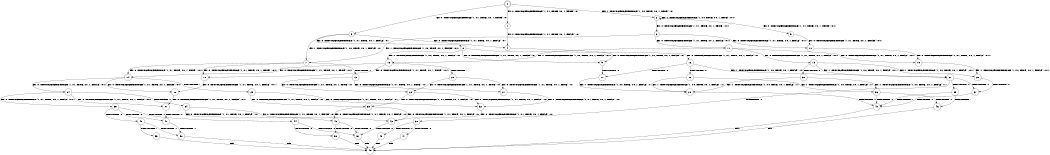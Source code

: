digraph BCG {
size = "7, 10.5";
center = TRUE;
node [shape = circle];
0 [peripheries = 2];
0 -> 1 [label = "EX !0 !ATOMIC_EXCH_BRANCH (1, +1, TRUE, +0, 1, TRUE) !:0:"];
0 -> 2 [label = "EX !1 !ATOMIC_EXCH_BRANCH (1, +0, TRUE, +0, 1, TRUE) !:0:"];
0 -> 3 [label = "EX !0 !ATOMIC_EXCH_BRANCH (1, +1, TRUE, +0, 1, TRUE) !:0:"];
1 -> 4 [label = "EX !0 !ATOMIC_EXCH_BRANCH (1, +1, TRUE, +0, 1, FALSE) !:0:"];
2 -> 5 [label = "EX !0 !ATOMIC_EXCH_BRANCH (1, +1, TRUE, +0, 1, TRUE) !:0:1:"];
2 -> 6 [label = "EX !0 !ATOMIC_EXCH_BRANCH (1, +1, TRUE, +0, 1, TRUE) !:0:1:"];
2 -> 2 [label = "EX !1 !ATOMIC_EXCH_BRANCH (1, +0, TRUE, +0, 1, TRUE) !:0:1:"];
3 -> 4 [label = "EX !0 !ATOMIC_EXCH_BRANCH (1, +1, TRUE, +0, 1, FALSE) !:0:"];
3 -> 7 [label = "EX !1 !ATOMIC_EXCH_BRANCH (1, +0, TRUE, +0, 1, FALSE) !:0:"];
3 -> 8 [label = "EX !0 !ATOMIC_EXCH_BRANCH (1, +1, TRUE, +0, 1, FALSE) !:0:"];
4 -> 9 [label = "EX !0 !ATOMIC_EXCH_BRANCH (1, +1, TRUE, +0, 1, FALSE) !:0:"];
5 -> 10 [label = "EX !0 !ATOMIC_EXCH_BRANCH (1, +1, TRUE, +0, 1, FALSE) !:0:1:"];
6 -> 10 [label = "EX !0 !ATOMIC_EXCH_BRANCH (1, +1, TRUE, +0, 1, FALSE) !:0:1:"];
6 -> 7 [label = "EX !1 !ATOMIC_EXCH_BRANCH (1, +0, TRUE, +0, 1, FALSE) !:0:1:"];
6 -> 11 [label = "EX !0 !ATOMIC_EXCH_BRANCH (1, +1, TRUE, +0, 1, FALSE) !:0:1:"];
7 -> 12 [label = "EX !0 !ATOMIC_EXCH_BRANCH (1, +1, TRUE, +0, 1, TRUE) !:0:1:"];
7 -> 13 [label = "TERMINATE !1"];
7 -> 14 [label = "EX !0 !ATOMIC_EXCH_BRANCH (1, +1, TRUE, +0, 1, TRUE) !:0:1:"];
8 -> 9 [label = "EX !0 !ATOMIC_EXCH_BRANCH (1, +1, TRUE, +0, 1, FALSE) !:0:"];
8 -> 15 [label = "EX !1 !ATOMIC_EXCH_BRANCH (1, +0, TRUE, +0, 1, FALSE) !:0:"];
8 -> 16 [label = "EX !0 !ATOMIC_EXCH_BRANCH (1, +1, TRUE, +0, 1, FALSE) !:0:"];
9 -> 17 [label = "TERMINATE !0"];
10 -> 18 [label = "EX !0 !ATOMIC_EXCH_BRANCH (1, +1, TRUE, +0, 1, FALSE) !:0:1:"];
11 -> 18 [label = "EX !0 !ATOMIC_EXCH_BRANCH (1, +1, TRUE, +0, 1, FALSE) !:0:1:"];
11 -> 15 [label = "EX !1 !ATOMIC_EXCH_BRANCH (1, +0, TRUE, +0, 1, FALSE) !:0:1:"];
11 -> 19 [label = "EX !0 !ATOMIC_EXCH_BRANCH (1, +1, TRUE, +0, 1, FALSE) !:0:1:"];
12 -> 20 [label = "EX !0 !ATOMIC_EXCH_BRANCH (1, +1, TRUE, +0, 1, FALSE) !:0:1:"];
13 -> 21 [label = "EX !0 !ATOMIC_EXCH_BRANCH (1, +1, TRUE, +0, 1, TRUE) !:0:"];
13 -> 22 [label = "EX !0 !ATOMIC_EXCH_BRANCH (1, +1, TRUE, +0, 1, TRUE) !:0:"];
14 -> 20 [label = "EX !0 !ATOMIC_EXCH_BRANCH (1, +1, TRUE, +0, 1, FALSE) !:0:1:"];
14 -> 23 [label = "TERMINATE !1"];
14 -> 24 [label = "EX !0 !ATOMIC_EXCH_BRANCH (1, +1, TRUE, +0, 1, FALSE) !:0:1:"];
15 -> 12 [label = "EX !0 !ATOMIC_EXCH_BRANCH (1, +1, TRUE, +0, 1, TRUE) !:0:1:"];
15 -> 25 [label = "TERMINATE !1"];
15 -> 14 [label = "EX !0 !ATOMIC_EXCH_BRANCH (1, +1, TRUE, +0, 1, TRUE) !:0:1:"];
16 -> 17 [label = "TERMINATE !0"];
16 -> 26 [label = "TERMINATE !0"];
16 -> 27 [label = "EX !1 !ATOMIC_EXCH_BRANCH (1, +0, TRUE, +0, 1, FALSE) !:0:"];
17 -> 28 [label = "EX !1 !ATOMIC_EXCH_BRANCH (1, +0, TRUE, +0, 1, FALSE) !:1:"];
18 -> 29 [label = "EX !1 !ATOMIC_EXCH_BRANCH (1, +0, TRUE, +0, 1, FALSE) !:0:1:"];
19 -> 29 [label = "EX !1 !ATOMIC_EXCH_BRANCH (1, +0, TRUE, +0, 1, FALSE) !:0:1:"];
19 -> 30 [label = "TERMINATE !0"];
19 -> 27 [label = "EX !1 !ATOMIC_EXCH_BRANCH (1, +0, TRUE, +0, 1, FALSE) !:0:1:"];
20 -> 31 [label = "EX !0 !ATOMIC_EXCH_BRANCH (1, +1, TRUE, +0, 1, FALSE) !:0:1:"];
21 -> 32 [label = "EX !0 !ATOMIC_EXCH_BRANCH (1, +1, TRUE, +0, 1, FALSE) !:0:"];
22 -> 32 [label = "EX !0 !ATOMIC_EXCH_BRANCH (1, +1, TRUE, +0, 1, FALSE) !:0:"];
22 -> 33 [label = "EX !0 !ATOMIC_EXCH_BRANCH (1, +1, TRUE, +0, 1, FALSE) !:0:"];
23 -> 32 [label = "EX !0 !ATOMIC_EXCH_BRANCH (1, +1, TRUE, +0, 1, FALSE) !:0:"];
23 -> 33 [label = "EX !0 !ATOMIC_EXCH_BRANCH (1, +1, TRUE, +0, 1, FALSE) !:0:"];
24 -> 31 [label = "EX !0 !ATOMIC_EXCH_BRANCH (1, +1, TRUE, +0, 1, FALSE) !:0:1:"];
24 -> 34 [label = "TERMINATE !1"];
24 -> 35 [label = "EX !0 !ATOMIC_EXCH_BRANCH (1, +1, TRUE, +0, 1, FALSE) !:0:1:"];
25 -> 21 [label = "EX !0 !ATOMIC_EXCH_BRANCH (1, +1, TRUE, +0, 1, TRUE) !:0:"];
25 -> 22 [label = "EX !0 !ATOMIC_EXCH_BRANCH (1, +1, TRUE, +0, 1, TRUE) !:0:"];
26 -> 28 [label = "EX !1 !ATOMIC_EXCH_BRANCH (1, +0, TRUE, +0, 1, FALSE) !:1:"];
26 -> 36 [label = "EX !1 !ATOMIC_EXCH_BRANCH (1, +0, TRUE, +0, 1, FALSE) !:1:"];
27 -> 37 [label = "TERMINATE !0"];
27 -> 38 [label = "TERMINATE !1"];
27 -> 39 [label = "TERMINATE !0"];
28 -> 40 [label = "TERMINATE !1"];
29 -> 37 [label = "TERMINATE !0"];
30 -> 28 [label = "EX !1 !ATOMIC_EXCH_BRANCH (1, +0, TRUE, +0, 1, FALSE) !:1:"];
30 -> 36 [label = "EX !1 !ATOMIC_EXCH_BRANCH (1, +0, TRUE, +0, 1, FALSE) !:1:"];
31 -> 41 [label = "TERMINATE !0"];
32 -> 42 [label = "EX !0 !ATOMIC_EXCH_BRANCH (1, +1, TRUE, +0, 1, FALSE) !:0:"];
33 -> 42 [label = "EX !0 !ATOMIC_EXCH_BRANCH (1, +1, TRUE, +0, 1, FALSE) !:0:"];
33 -> 43 [label = "EX !0 !ATOMIC_EXCH_BRANCH (1, +1, TRUE, +0, 1, FALSE) !:0:"];
34 -> 42 [label = "EX !0 !ATOMIC_EXCH_BRANCH (1, +1, TRUE, +0, 1, FALSE) !:0:"];
34 -> 43 [label = "EX !0 !ATOMIC_EXCH_BRANCH (1, +1, TRUE, +0, 1, FALSE) !:0:"];
35 -> 41 [label = "TERMINATE !0"];
35 -> 44 [label = "TERMINATE !1"];
35 -> 45 [label = "TERMINATE !0"];
36 -> 40 [label = "TERMINATE !1"];
36 -> 46 [label = "TERMINATE !1"];
37 -> 40 [label = "TERMINATE !1"];
38 -> 47 [label = "TERMINATE !0"];
38 -> 48 [label = "TERMINATE !0"];
39 -> 40 [label = "TERMINATE !1"];
39 -> 46 [label = "TERMINATE !1"];
40 -> 49 [label = "exit"];
41 -> 50 [label = "TERMINATE !1"];
42 -> 51 [label = "TERMINATE !0"];
43 -> 51 [label = "TERMINATE !0"];
43 -> 52 [label = "TERMINATE !0"];
44 -> 51 [label = "TERMINATE !0"];
44 -> 52 [label = "TERMINATE !0"];
45 -> 50 [label = "TERMINATE !1"];
45 -> 53 [label = "TERMINATE !1"];
46 -> 49 [label = "exit"];
47 -> 49 [label = "exit"];
48 -> 49 [label = "exit"];
50 -> 49 [label = "exit"];
51 -> 49 [label = "exit"];
52 -> 49 [label = "exit"];
53 -> 49 [label = "exit"];
}

